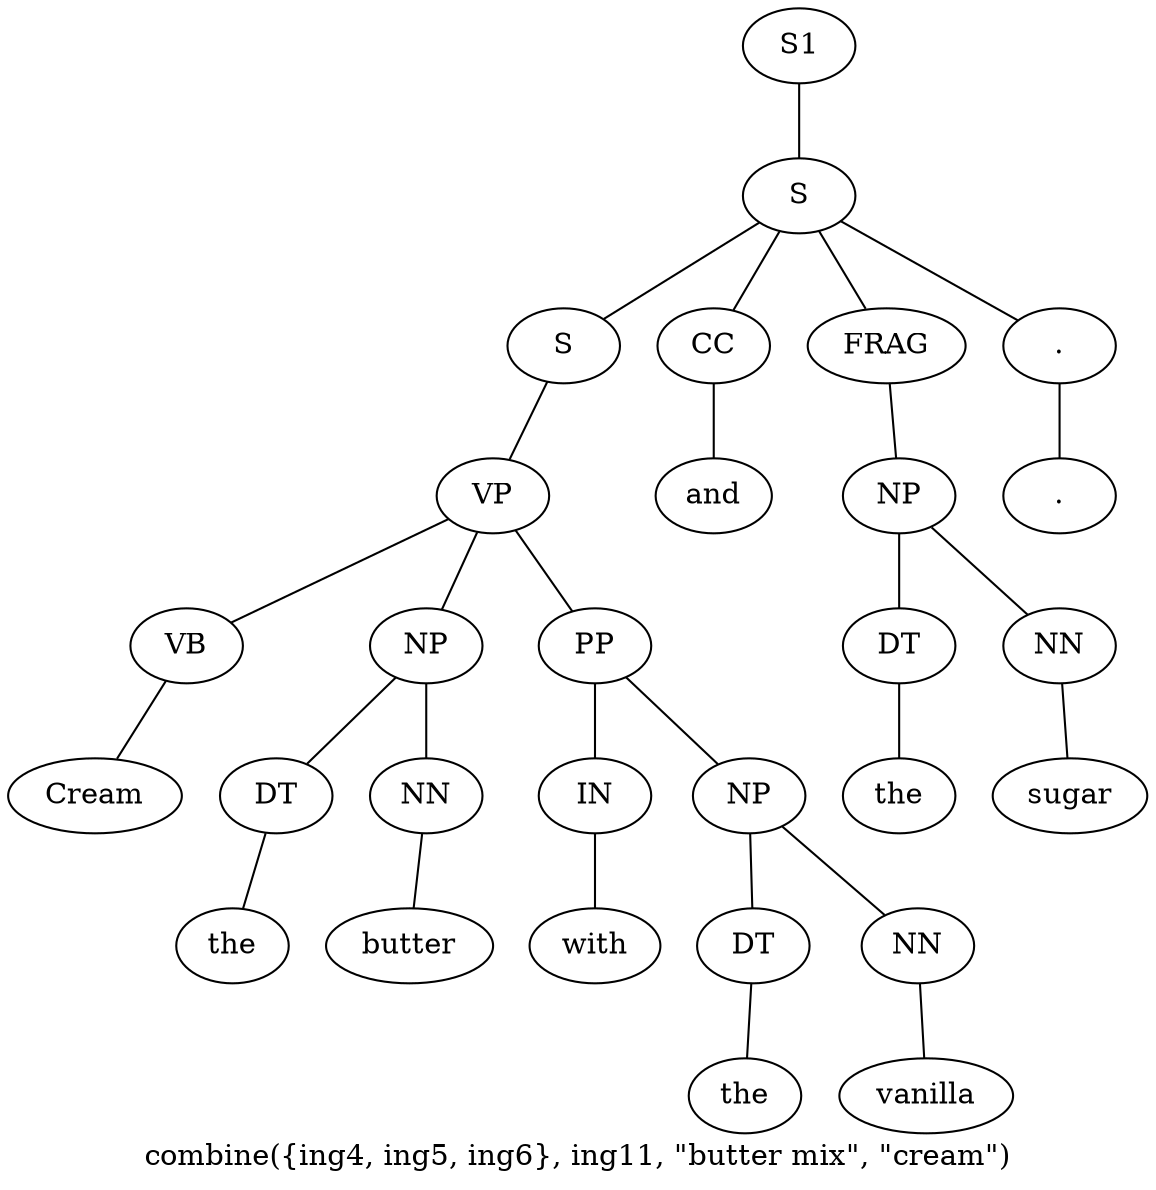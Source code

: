 graph SyntaxGraph {
	label = "combine({ing4, ing5, ing6}, ing11, \"butter mix\", \"cream\")";
	Node0 [label="S1"];
	Node1 [label="S"];
	Node2 [label="S"];
	Node3 [label="VP"];
	Node4 [label="VB"];
	Node5 [label="Cream"];
	Node6 [label="NP"];
	Node7 [label="DT"];
	Node8 [label="the"];
	Node9 [label="NN"];
	Node10 [label="butter"];
	Node11 [label="PP"];
	Node12 [label="IN"];
	Node13 [label="with"];
	Node14 [label="NP"];
	Node15 [label="DT"];
	Node16 [label="the"];
	Node17 [label="NN"];
	Node18 [label="vanilla"];
	Node19 [label="CC"];
	Node20 [label="and"];
	Node21 [label="FRAG"];
	Node22 [label="NP"];
	Node23 [label="DT"];
	Node24 [label="the"];
	Node25 [label="NN"];
	Node26 [label="sugar"];
	Node27 [label="."];
	Node28 [label="."];

	Node0 -- Node1;
	Node1 -- Node2;
	Node1 -- Node19;
	Node1 -- Node21;
	Node1 -- Node27;
	Node2 -- Node3;
	Node3 -- Node4;
	Node3 -- Node6;
	Node3 -- Node11;
	Node4 -- Node5;
	Node6 -- Node7;
	Node6 -- Node9;
	Node7 -- Node8;
	Node9 -- Node10;
	Node11 -- Node12;
	Node11 -- Node14;
	Node12 -- Node13;
	Node14 -- Node15;
	Node14 -- Node17;
	Node15 -- Node16;
	Node17 -- Node18;
	Node19 -- Node20;
	Node21 -- Node22;
	Node22 -- Node23;
	Node22 -- Node25;
	Node23 -- Node24;
	Node25 -- Node26;
	Node27 -- Node28;
}